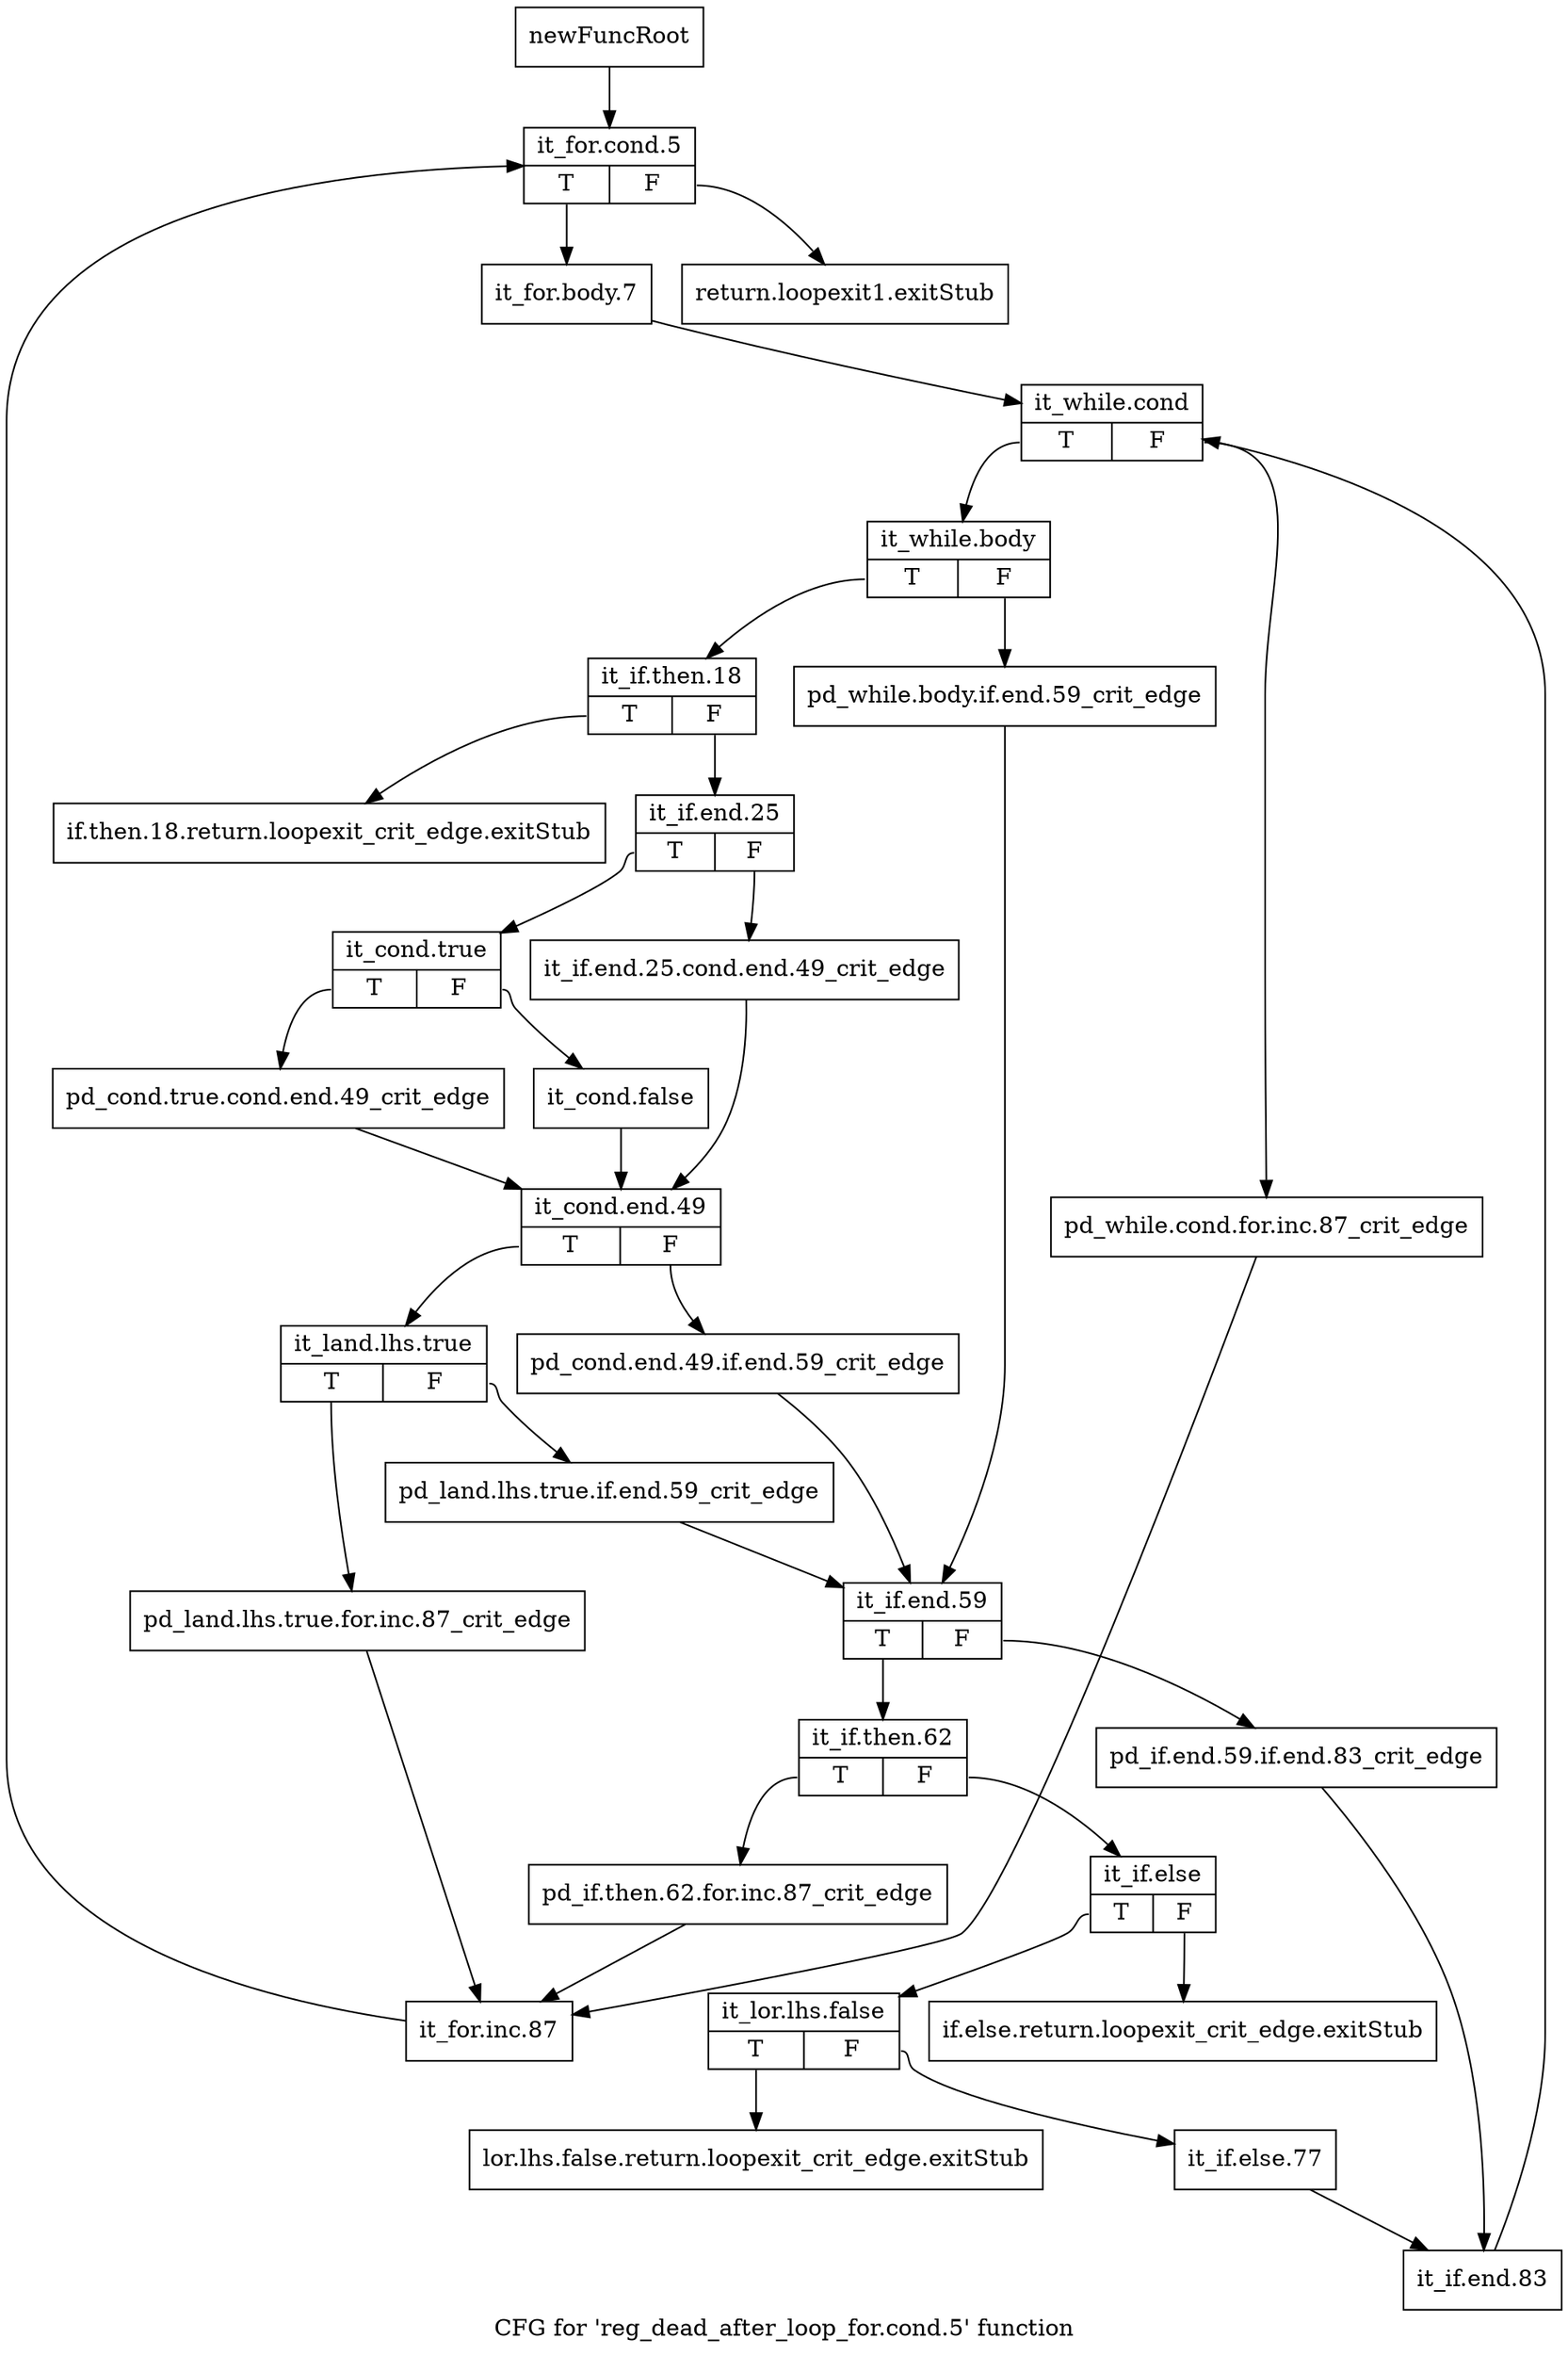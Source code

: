 digraph "CFG for 'reg_dead_after_loop_for.cond.5' function" {
	label="CFG for 'reg_dead_after_loop_for.cond.5' function";

	Node0xc601750 [shape=record,label="{newFuncRoot}"];
	Node0xc601750 -> Node0xc602160;
	Node0xc602020 [shape=record,label="{return.loopexit1.exitStub}"];
	Node0xc602070 [shape=record,label="{if.then.18.return.loopexit_crit_edge.exitStub}"];
	Node0xc6020c0 [shape=record,label="{if.else.return.loopexit_crit_edge.exitStub}"];
	Node0xc602110 [shape=record,label="{lor.lhs.false.return.loopexit_crit_edge.exitStub}"];
	Node0xc602160 [shape=record,label="{it_for.cond.5|{<s0>T|<s1>F}}"];
	Node0xc602160:s0 -> Node0xc6021b0;
	Node0xc602160:s1 -> Node0xc602020;
	Node0xc6021b0 [shape=record,label="{it_for.body.7}"];
	Node0xc6021b0 -> Node0xc602200;
	Node0xc602200 [shape=record,label="{it_while.cond|{<s0>T|<s1>F}}"];
	Node0xc602200:s0 -> Node0xc6022a0;
	Node0xc602200:s1 -> Node0xc602250;
	Node0xc602250 [shape=record,label="{pd_while.cond.for.inc.87_crit_edge}"];
	Node0xc602250 -> Node0xc602930;
	Node0xc6022a0 [shape=record,label="{it_while.body|{<s0>T|<s1>F}}"];
	Node0xc6022a0:s0 -> Node0xc602340;
	Node0xc6022a0:s1 -> Node0xc6022f0;
	Node0xc6022f0 [shape=record,label="{pd_while.body.if.end.59_crit_edge}"];
	Node0xc6022f0 -> Node0xc602660;
	Node0xc602340 [shape=record,label="{it_if.then.18|{<s0>T|<s1>F}}"];
	Node0xc602340:s0 -> Node0xc602070;
	Node0xc602340:s1 -> Node0xc602390;
	Node0xc602390 [shape=record,label="{it_if.end.25|{<s0>T|<s1>F}}"];
	Node0xc602390:s0 -> Node0xc602430;
	Node0xc602390:s1 -> Node0xc6023e0;
	Node0xc6023e0 [shape=record,label="{it_if.end.25.cond.end.49_crit_edge}"];
	Node0xc6023e0 -> Node0xc602520;
	Node0xc602430 [shape=record,label="{it_cond.true|{<s0>T|<s1>F}}"];
	Node0xc602430:s0 -> Node0xc6024d0;
	Node0xc602430:s1 -> Node0xc602480;
	Node0xc602480 [shape=record,label="{it_cond.false}"];
	Node0xc602480 -> Node0xc602520;
	Node0xc6024d0 [shape=record,label="{pd_cond.true.cond.end.49_crit_edge}"];
	Node0xc6024d0 -> Node0xc602520;
	Node0xc602520 [shape=record,label="{it_cond.end.49|{<s0>T|<s1>F}}"];
	Node0xc602520:s0 -> Node0xc6025c0;
	Node0xc602520:s1 -> Node0xc602570;
	Node0xc602570 [shape=record,label="{pd_cond.end.49.if.end.59_crit_edge}"];
	Node0xc602570 -> Node0xc602660;
	Node0xc6025c0 [shape=record,label="{it_land.lhs.true|{<s0>T|<s1>F}}"];
	Node0xc6025c0:s0 -> Node0xc6028e0;
	Node0xc6025c0:s1 -> Node0xc602610;
	Node0xc602610 [shape=record,label="{pd_land.lhs.true.if.end.59_crit_edge}"];
	Node0xc602610 -> Node0xc602660;
	Node0xc602660 [shape=record,label="{it_if.end.59|{<s0>T|<s1>F}}"];
	Node0xc602660:s0 -> Node0xc602700;
	Node0xc602660:s1 -> Node0xc6026b0;
	Node0xc6026b0 [shape=record,label="{pd_if.end.59.if.end.83_crit_edge}"];
	Node0xc6026b0 -> Node0xc602840;
	Node0xc602700 [shape=record,label="{it_if.then.62|{<s0>T|<s1>F}}"];
	Node0xc602700:s0 -> Node0xc602890;
	Node0xc602700:s1 -> Node0xc602750;
	Node0xc602750 [shape=record,label="{it_if.else|{<s0>T|<s1>F}}"];
	Node0xc602750:s0 -> Node0xc6027a0;
	Node0xc602750:s1 -> Node0xc6020c0;
	Node0xc6027a0 [shape=record,label="{it_lor.lhs.false|{<s0>T|<s1>F}}"];
	Node0xc6027a0:s0 -> Node0xc602110;
	Node0xc6027a0:s1 -> Node0xc6027f0;
	Node0xc6027f0 [shape=record,label="{it_if.else.77}"];
	Node0xc6027f0 -> Node0xc602840;
	Node0xc602840 [shape=record,label="{it_if.end.83}"];
	Node0xc602840 -> Node0xc602200;
	Node0xc602890 [shape=record,label="{pd_if.then.62.for.inc.87_crit_edge}"];
	Node0xc602890 -> Node0xc602930;
	Node0xc6028e0 [shape=record,label="{pd_land.lhs.true.for.inc.87_crit_edge}"];
	Node0xc6028e0 -> Node0xc602930;
	Node0xc602930 [shape=record,label="{it_for.inc.87}"];
	Node0xc602930 -> Node0xc602160;
}
